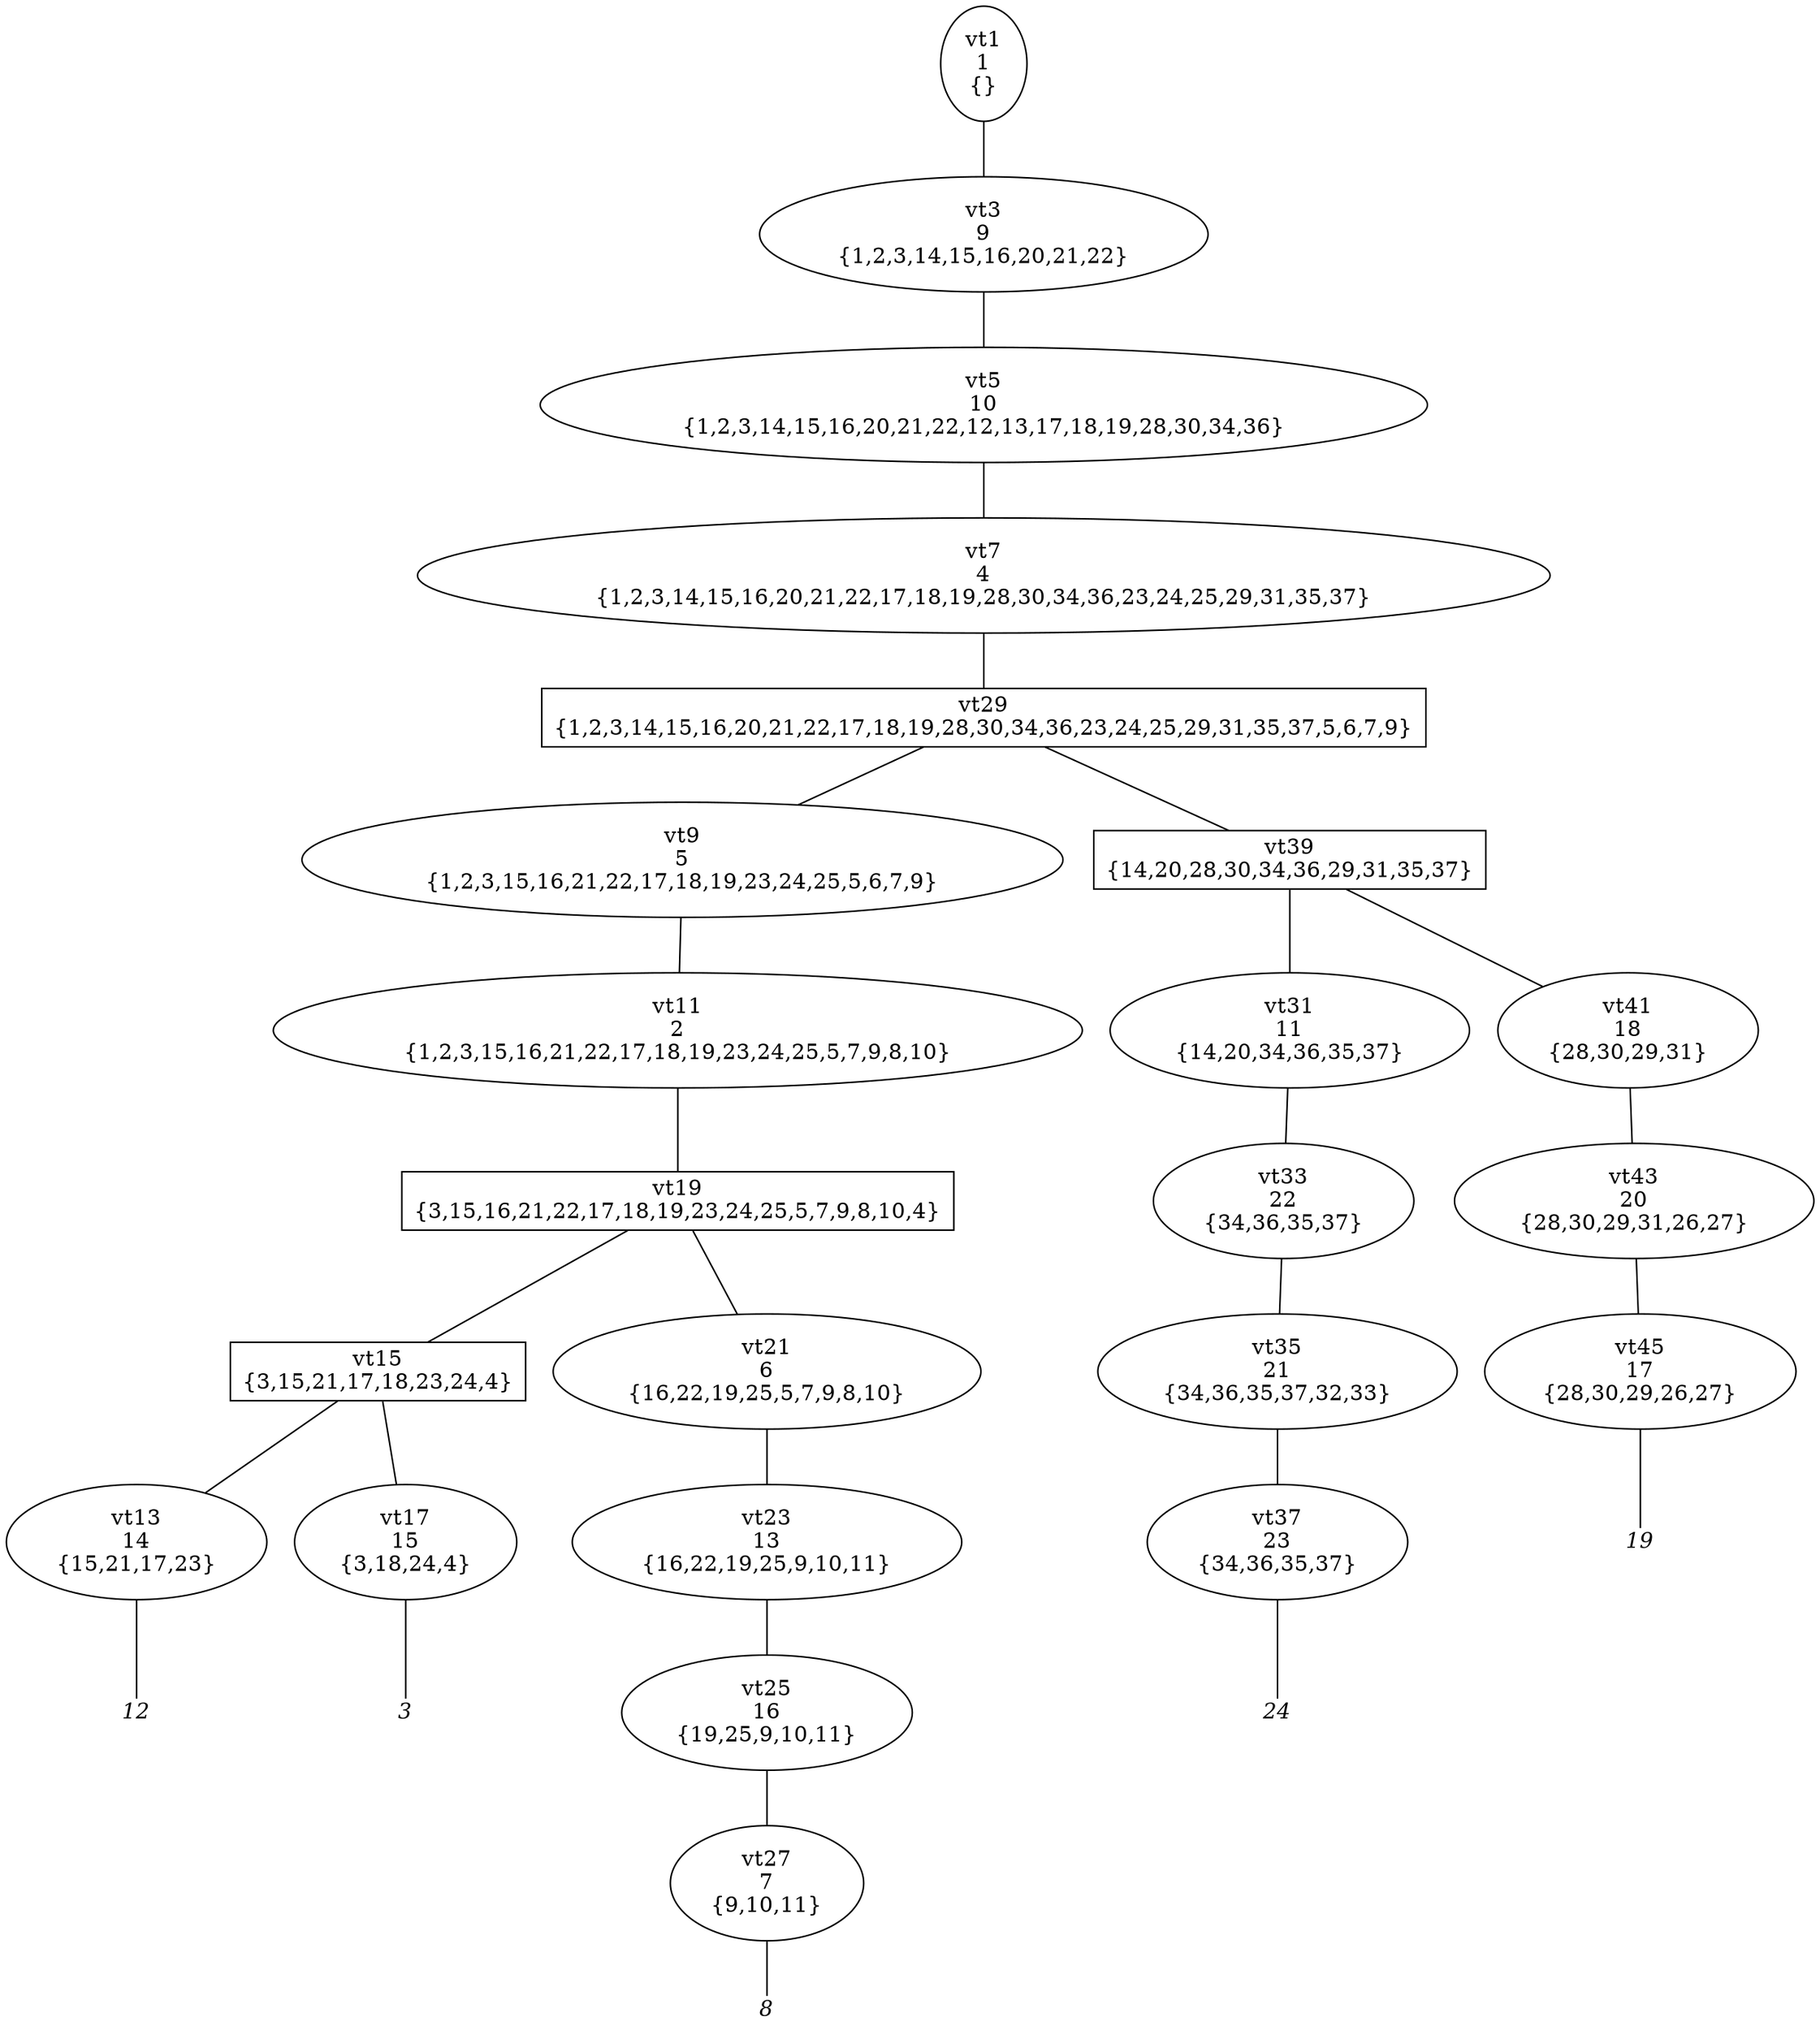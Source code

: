 
digraph vtree {

overlap=false

n1 [label="vt1
1
{}",shape="ellipse"]; 
n3 [label="vt3
9
{1,2,3,14,15,16,20,21,22}",shape="ellipse"]; 
n5 [label="vt5
10
{1,2,3,14,15,16,20,21,22,12,13,17,18,19,28,30,34,36}",shape="ellipse"]; 
n7 [label="vt7
4
{1,2,3,14,15,16,20,21,22,17,18,19,28,30,34,36,23,24,25,29,31,35,37}",shape="ellipse"]; 
n29 [label="vt29
{1,2,3,14,15,16,20,21,22,17,18,19,28,30,34,36,23,24,25,29,31,35,37,5,6,7,9}",shape="box"]; 
n9 [label="vt9
5
{1,2,3,15,16,21,22,17,18,19,23,24,25,5,6,7,9}",shape="ellipse"]; 
n11 [label="vt11
2
{1,2,3,15,16,21,22,17,18,19,23,24,25,5,7,9,8,10}",shape="ellipse"]; 
n19 [label="vt19
{3,15,16,21,22,17,18,19,23,24,25,5,7,9,8,10,4}",shape="box"]; 
n15 [label="vt15
{3,15,21,17,18,23,24,4}",shape="box"]; 
n13 [label="vt13
14
{15,21,17,23}",shape="ellipse"]; 
n14 [label="12",fontname="Times-Italic",fontsize=14,shape=plaintext,fixedsize=true,width=.25,height=.25]; 
n17 [label="vt17
15
{3,18,24,4}",shape="ellipse"]; 
n18 [label="3",fontname="Times-Italic",fontsize=14,shape=plaintext,fixedsize=true,width=.25,height=.25]; 
n21 [label="vt21
6
{16,22,19,25,5,7,9,8,10}",shape="ellipse"]; 
n23 [label="vt23
13
{16,22,19,25,9,10,11}",shape="ellipse"]; 
n25 [label="vt25
16
{19,25,9,10,11}",shape="ellipse"]; 
n27 [label="vt27
7
{9,10,11}",shape="ellipse"]; 
n28 [label="8",fontname="Times-Italic",fontsize=14,shape=plaintext,fixedsize=true,width=.25,height=.25]; 
n39 [label="vt39
{14,20,28,30,34,36,29,31,35,37}",shape="box"]; 
n31 [label="vt31
11
{14,20,34,36,35,37}",shape="ellipse"]; 
n33 [label="vt33
22
{34,36,35,37}",shape="ellipse"]; 
n35 [label="vt35
21
{34,36,35,37,32,33}",shape="ellipse"]; 
n37 [label="vt37
23
{34,36,35,37}",shape="ellipse"]; 
n38 [label="24",fontname="Times-Italic",fontsize=14,shape=plaintext,fixedsize=true,width=.25,height=.25]; 
n41 [label="vt41
18
{28,30,29,31}",shape="ellipse"]; 
n43 [label="vt43
20
{28,30,29,31,26,27}",shape="ellipse"]; 
n45 [label="vt45
17
{28,30,29,26,27}",shape="ellipse"]; 
n46 [label="19",fontname="Times-Italic",fontsize=14,shape=plaintext,fixedsize=true,width=.25,height=.25]; 
n1->n3 [arrowhead=none];
n3->n5 [arrowhead=none];
n5->n7 [arrowhead=none];
n7->n29 [arrowhead=none];
n29->n9 [arrowhead=none];
n9->n11 [arrowhead=none];
n11->n19 [arrowhead=none];
n19->n15 [arrowhead=none];
n15->n13 [arrowhead=none];
n13->n14 [arrowhead=none];
n15->n17 [arrowhead=none];
n17->n18 [arrowhead=none];
n19->n21 [arrowhead=none];
n21->n23 [arrowhead=none];
n23->n25 [arrowhead=none];
n25->n27 [arrowhead=none];
n27->n28 [arrowhead=none];
n29->n39 [arrowhead=none];
n39->n31 [arrowhead=none];
n31->n33 [arrowhead=none];
n33->n35 [arrowhead=none];
n35->n37 [arrowhead=none];
n37->n38 [arrowhead=none];
n39->n41 [arrowhead=none];
n41->n43 [arrowhead=none];
n43->n45 [arrowhead=none];
n45->n46 [arrowhead=none];


}